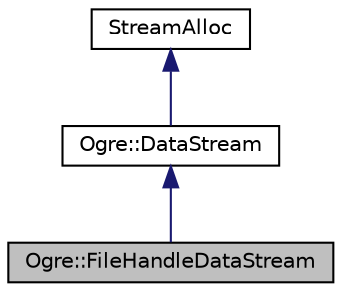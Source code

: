 digraph "Ogre::FileHandleDataStream"
{
  bgcolor="transparent";
  edge [fontname="Helvetica",fontsize="10",labelfontname="Helvetica",labelfontsize="10"];
  node [fontname="Helvetica",fontsize="10",shape=record];
  Node0 [label="Ogre::FileHandleDataStream",height=0.2,width=0.4,color="black", fillcolor="grey75", style="filled", fontcolor="black"];
  Node1 -> Node0 [dir="back",color="midnightblue",fontsize="10",style="solid",fontname="Helvetica"];
  Node1 [label="Ogre::DataStream",height=0.2,width=0.4,color="black",URL="$class_ogre_1_1_data_stream.html",tooltip="General purpose class used for encapsulating the reading and writing of data. "];
  Node2 -> Node1 [dir="back",color="midnightblue",fontsize="10",style="solid",fontname="Helvetica"];
  Node2 [label="StreamAlloc",height=0.2,width=0.4,color="black",URL="$class_ogre_1_1_allocated_object.html"];
}
